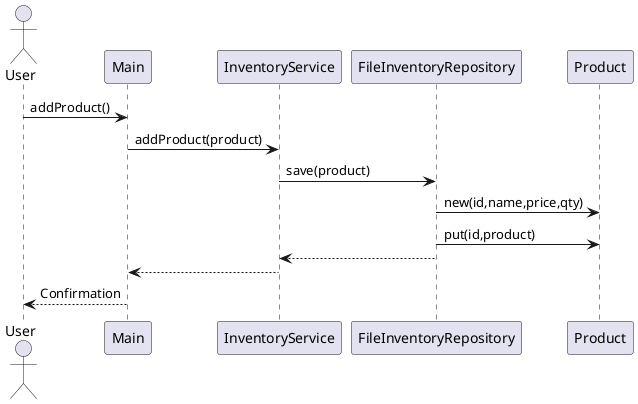 @startuml AddProductSequence

actor User
participant Main
participant InventoryService
participant FileInventoryRepository
participant Product

User -> Main : addProduct()
Main -> InventoryService : addProduct(product)
InventoryService -> FileInventoryRepository : save(product)
FileInventoryRepository -> Product : new(id,name,price,qty)
FileInventoryRepository -> Product : put(id,product)
InventoryService <-- FileInventoryRepository
Main <-- InventoryService
User <-- Main : Confirmation

@enduml